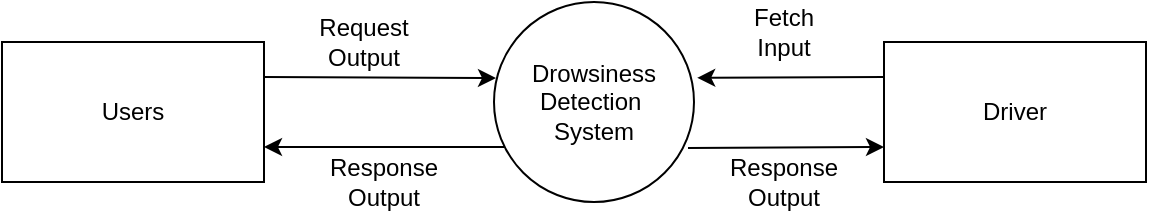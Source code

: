 <mxfile version="14.1.8" type="github">
  <diagram id="u4z7etKxScKo9vpYu9mf" name="Page-1">
    <mxGraphModel dx="744" dy="430" grid="1" gridSize="10" guides="1" tooltips="1" connect="1" arrows="1" fold="1" page="1" pageScale="1" pageWidth="850" pageHeight="1100" math="0" shadow="0">
      <root>
        <mxCell id="0" />
        <mxCell id="1" parent="0" />
        <mxCell id="zluDrGRWoLjfuO-596hP-1" value="Users" style="rounded=0;whiteSpace=wrap;html=1;" vertex="1" parent="1">
          <mxGeometry x="139" y="200" width="131" height="70" as="geometry" />
        </mxCell>
        <mxCell id="zluDrGRWoLjfuO-596hP-2" value="Drowsiness&lt;br&gt;Detection&amp;nbsp;&lt;br&gt;System" style="ellipse;whiteSpace=wrap;html=1;aspect=fixed;" vertex="1" parent="1">
          <mxGeometry x="385" y="180" width="100" height="100" as="geometry" />
        </mxCell>
        <mxCell id="zluDrGRWoLjfuO-596hP-8" value="" style="endArrow=classic;html=1;exitX=1;exitY=0.25;exitDx=0;exitDy=0;" edge="1" parent="1" source="zluDrGRWoLjfuO-596hP-1">
          <mxGeometry width="50" height="50" relative="1" as="geometry">
            <mxPoint x="270" y="250" as="sourcePoint" />
            <mxPoint x="386" y="218" as="targetPoint" />
          </mxGeometry>
        </mxCell>
        <mxCell id="zluDrGRWoLjfuO-596hP-9" value="Driver" style="rounded=0;whiteSpace=wrap;html=1;" vertex="1" parent="1">
          <mxGeometry x="580" y="200" width="131" height="70" as="geometry" />
        </mxCell>
        <mxCell id="zluDrGRWoLjfuO-596hP-10" value="" style="endArrow=classic;html=1;exitX=0;exitY=0.25;exitDx=0;exitDy=0;entryX=1.016;entryY=0.379;entryDx=0;entryDy=0;entryPerimeter=0;" edge="1" parent="1" source="zluDrGRWoLjfuO-596hP-9" target="zluDrGRWoLjfuO-596hP-2">
          <mxGeometry width="50" height="50" relative="1" as="geometry">
            <mxPoint x="500" y="240" as="sourcePoint" />
            <mxPoint x="550" y="190" as="targetPoint" />
          </mxGeometry>
        </mxCell>
        <mxCell id="zluDrGRWoLjfuO-596hP-11" value="" style="endArrow=classic;html=1;entryX=1;entryY=0.75;entryDx=0;entryDy=0;exitX=0.05;exitY=0.725;exitDx=0;exitDy=0;exitPerimeter=0;" edge="1" parent="1" source="zluDrGRWoLjfuO-596hP-2" target="zluDrGRWoLjfuO-596hP-1">
          <mxGeometry width="50" height="50" relative="1" as="geometry">
            <mxPoint x="320" y="340" as="sourcePoint" />
            <mxPoint x="370" y="290" as="targetPoint" />
          </mxGeometry>
        </mxCell>
        <mxCell id="zluDrGRWoLjfuO-596hP-12" value="" style="endArrow=classic;html=1;entryX=0;entryY=0.75;entryDx=0;entryDy=0;" edge="1" parent="1" target="zluDrGRWoLjfuO-596hP-9">
          <mxGeometry width="50" height="50" relative="1" as="geometry">
            <mxPoint x="482" y="253" as="sourcePoint" />
            <mxPoint x="570" y="270" as="targetPoint" />
          </mxGeometry>
        </mxCell>
        <mxCell id="zluDrGRWoLjfuO-596hP-13" value="Fetch Input" style="text;html=1;strokeColor=none;fillColor=none;align=center;verticalAlign=middle;whiteSpace=wrap;rounded=0;" vertex="1" parent="1">
          <mxGeometry x="510" y="185" width="40" height="20" as="geometry" />
        </mxCell>
        <mxCell id="zluDrGRWoLjfuO-596hP-14" value="Response Output" style="text;html=1;strokeColor=none;fillColor=none;align=center;verticalAlign=middle;whiteSpace=wrap;rounded=0;" vertex="1" parent="1">
          <mxGeometry x="510" y="260" width="40" height="20" as="geometry" />
        </mxCell>
        <mxCell id="zluDrGRWoLjfuO-596hP-15" value="Response Output" style="text;html=1;strokeColor=none;fillColor=none;align=center;verticalAlign=middle;whiteSpace=wrap;rounded=0;" vertex="1" parent="1">
          <mxGeometry x="310" y="260" width="40" height="20" as="geometry" />
        </mxCell>
        <mxCell id="zluDrGRWoLjfuO-596hP-16" value="Request Output" style="text;html=1;strokeColor=none;fillColor=none;align=center;verticalAlign=middle;whiteSpace=wrap;rounded=0;" vertex="1" parent="1">
          <mxGeometry x="300" y="190" width="40" height="20" as="geometry" />
        </mxCell>
      </root>
    </mxGraphModel>
  </diagram>
</mxfile>

